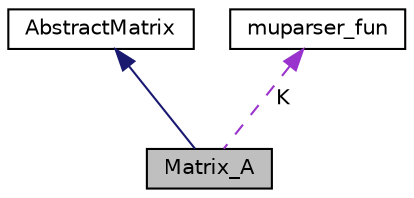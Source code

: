 digraph "Matrix_A"
{
 // LATEX_PDF_SIZE
  edge [fontname="Helvetica",fontsize="10",labelfontname="Helvetica",labelfontsize="10"];
  node [fontname="Helvetica",fontsize="10",shape=record];
  Node1 [label="Matrix_A",height=0.2,width=0.4,color="black", fillcolor="grey75", style="filled", fontcolor="black",tooltip="Matrix A is the mass velocity matrix of the Darcy problem."];
  Node2 -> Node1 [dir="back",color="midnightblue",fontsize="10",style="solid",fontname="Helvetica"];
  Node2 [label="AbstractMatrix",height=0.2,width=0.4,color="black", fillcolor="white", style="filled",URL="$classAbstractMatrix.html",tooltip="Definition of an Abstract class for the matrices of the Darcy and Transport System."];
  Node3 -> Node1 [dir="back",color="darkorchid3",fontsize="10",style="dashed",label=" K" ,fontname="Helvetica"];
  Node3 [label="muparser_fun",height=0.2,width=0.4,color="black", fillcolor="white", style="filled",URL="$classmuparser__fun.html",tooltip="Class for creating and set muparser_fun."];
}
